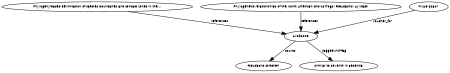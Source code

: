 digraph G {
size="3,3";
node [fontsize=7, fontname="Helvetica"];
edge [fontsize=7, fontname="Helvetica"];
node0 [label="AY291108", width=0.27433100247,height=0.27433100247];
node1 [label="Phylogeny-based delimitation of species boundaries and contact zones in the...", width=0.27433100247,height=0.27433100247];
node2 [label="Phylogenetic relationships of the North American chorus frogs (Pseudacris: Hylidae)", width=0.27433100247,height=0.27433100247];
node3 [label="TNHC 62317", width=0.27433100247,height=0.27433100247];
node4 [label="Pseudacris streckeri", width=0.27433100247,height=0.27433100247];
node5 [label="similar to seventh in absentia", width=0.27433100247,height=0.27433100247];
node1 -> node0 [label="references"];
node2 -> node0 [label="references"];
node3 -> node0 [label="voucher_for"];
node0 -> node4 [label="source"];
node0 -> node5 [label="taggedWithTag"];
}

